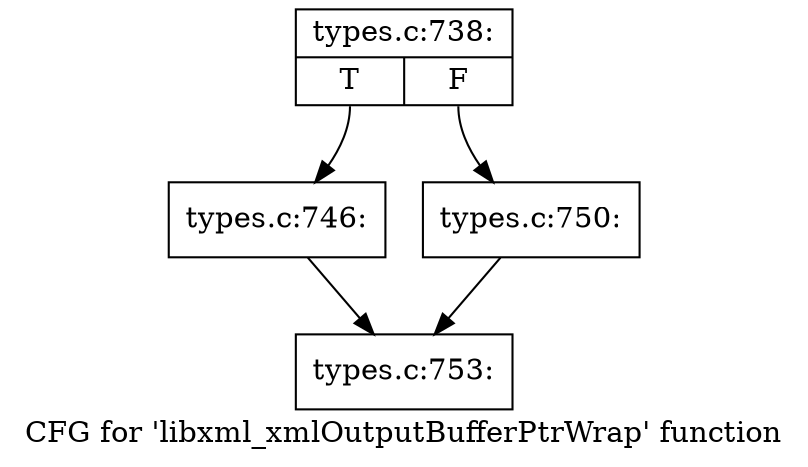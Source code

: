 digraph "CFG for 'libxml_xmlOutputBufferPtrWrap' function" {
	label="CFG for 'libxml_xmlOutputBufferPtrWrap' function";

	Node0x43e6fd0 [shape=record,label="{types.c:738:|{<s0>T|<s1>F}}"];
	Node0x43e6fd0:s0 -> Node0x43e9000;
	Node0x43e6fd0:s1 -> Node0x43e9050;
	Node0x43e9000 [shape=record,label="{types.c:746:}"];
	Node0x43e9000 -> Node0x43e7300;
	Node0x43e9050 [shape=record,label="{types.c:750:}"];
	Node0x43e9050 -> Node0x43e7300;
	Node0x43e7300 [shape=record,label="{types.c:753:}"];
}
